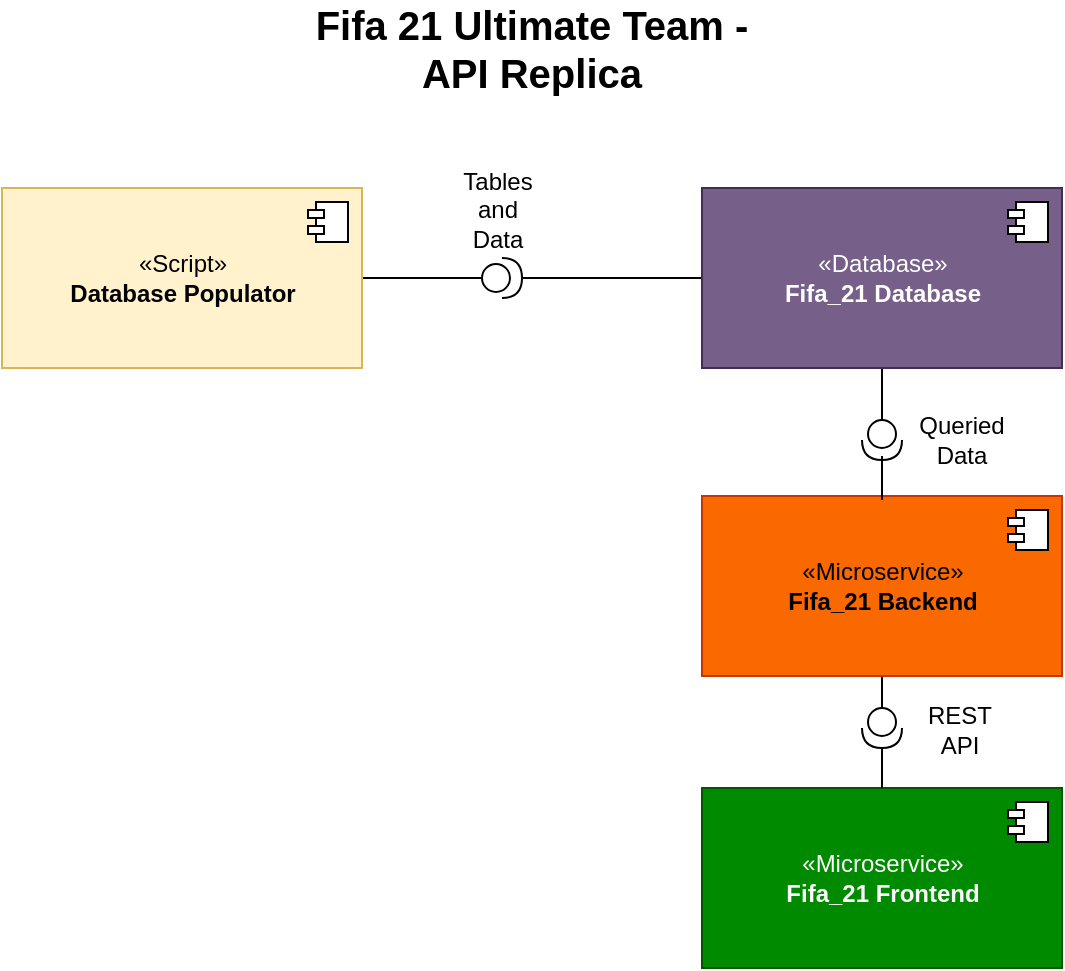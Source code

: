 <mxfile version="13.7.9" type="device" pages="4"><diagram id="gZ46YfrQ8wSoFwD1x0WG" name="ComponentDiagram"><mxGraphModel dx="862" dy="516" grid="1" gridSize="10" guides="1" tooltips="1" connect="1" arrows="1" fold="1" page="1" pageScale="1" pageWidth="850" pageHeight="1100" math="0" shadow="0"><root><mxCell id="0"/><mxCell id="1" parent="0"/><mxCell id="gh-_IacAvVn0GRG2YYd_-10" style="edgeStyle=orthogonalEdgeStyle;rounded=0;orthogonalLoop=1;jettySize=auto;html=1;entryX=0;entryY=0.5;entryDx=0;entryDy=0;entryPerimeter=0;endArrow=none;endFill=0;" parent="1" source="gh-_IacAvVn0GRG2YYd_-1" target="gh-_IacAvVn0GRG2YYd_-3" edge="1"><mxGeometry relative="1" as="geometry"/></mxCell><mxCell id="gh-_IacAvVn0GRG2YYd_-1" value="«Script»&lt;br&gt;&lt;b&gt;Database Populator&lt;/b&gt;" style="html=1;dropTarget=0;fillColor=#fff2cc;strokeColor=#d6b656;" parent="1" vertex="1"><mxGeometry x="140" y="120" width="180" height="90" as="geometry"/></mxCell><mxCell id="gh-_IacAvVn0GRG2YYd_-2" value="" style="shape=module;jettyWidth=8;jettyHeight=4;" parent="gh-_IacAvVn0GRG2YYd_-1" vertex="1"><mxGeometry x="1" width="20" height="20" relative="1" as="geometry"><mxPoint x="-27" y="7" as="offset"/></mxGeometry></mxCell><mxCell id="gh-_IacAvVn0GRG2YYd_-17" style="edgeStyle=orthogonalEdgeStyle;rounded=0;orthogonalLoop=1;jettySize=auto;html=1;endArrow=none;endFill=0;strokeColor=#000000;" parent="1" source="gh-_IacAvVn0GRG2YYd_-3" target="gh-_IacAvVn0GRG2YYd_-15" edge="1"><mxGeometry relative="1" as="geometry"/></mxCell><mxCell id="gh-_IacAvVn0GRG2YYd_-3" value="" style="shape=providedRequiredInterface;html=1;verticalLabelPosition=bottom;" parent="1" vertex="1"><mxGeometry x="380" y="155" width="20" height="20" as="geometry"/></mxCell><mxCell id="gh-_IacAvVn0GRG2YYd_-13" style="edgeStyle=orthogonalEdgeStyle;rounded=0;orthogonalLoop=1;jettySize=auto;html=1;entryX=0;entryY=0.5;entryDx=0;entryDy=0;entryPerimeter=0;endArrow=none;endFill=0;strokeColor=#000000;" parent="1" source="gh-_IacAvVn0GRG2YYd_-5" target="gh-_IacAvVn0GRG2YYd_-12" edge="1"><mxGeometry relative="1" as="geometry"/></mxCell><mxCell id="gh-_IacAvVn0GRG2YYd_-5" value="«Microservice»&lt;br&gt;&lt;b&gt;Fifa_21 Backend&lt;/b&gt;" style="html=1;dropTarget=0;fillColor=#fa6800;strokeColor=#C73500;fontColor=#000000;" parent="1" vertex="1"><mxGeometry x="490" y="274" width="180" height="90" as="geometry"/></mxCell><mxCell id="gh-_IacAvVn0GRG2YYd_-6" value="" style="shape=module;jettyWidth=8;jettyHeight=4;" parent="gh-_IacAvVn0GRG2YYd_-5" vertex="1"><mxGeometry x="1" width="20" height="20" relative="1" as="geometry"><mxPoint x="-27" y="7" as="offset"/></mxGeometry></mxCell><mxCell id="gh-_IacAvVn0GRG2YYd_-7" value="«Microservice»&lt;br&gt;&lt;b&gt;Fifa_21 Frontend&lt;/b&gt;" style="html=1;dropTarget=0;fillColor=#008a00;strokeColor=#005700;fontColor=#ffffff;" parent="1" vertex="1"><mxGeometry x="490" y="420" width="180" height="90" as="geometry"/></mxCell><mxCell id="gh-_IacAvVn0GRG2YYd_-8" value="" style="shape=module;jettyWidth=8;jettyHeight=4;" parent="gh-_IacAvVn0GRG2YYd_-7" vertex="1"><mxGeometry x="1" width="20" height="20" relative="1" as="geometry"><mxPoint x="-27" y="7" as="offset"/></mxGeometry></mxCell><mxCell id="gh-_IacAvVn0GRG2YYd_-14" style="edgeStyle=orthogonalEdgeStyle;rounded=0;orthogonalLoop=1;jettySize=auto;html=1;entryX=0.5;entryY=0;entryDx=0;entryDy=0;endArrow=none;endFill=0;strokeColor=#000000;" parent="1" source="gh-_IacAvVn0GRG2YYd_-12" target="gh-_IacAvVn0GRG2YYd_-7" edge="1"><mxGeometry relative="1" as="geometry"/></mxCell><mxCell id="gh-_IacAvVn0GRG2YYd_-12" value="" style="shape=providedRequiredInterface;html=1;verticalLabelPosition=bottom;rotation=90;" parent="1" vertex="1"><mxGeometry x="570" y="380" width="20" height="20" as="geometry"/></mxCell><mxCell id="gh-_IacAvVn0GRG2YYd_-19" style="edgeStyle=orthogonalEdgeStyle;rounded=0;orthogonalLoop=1;jettySize=auto;html=1;entryX=0;entryY=0.5;entryDx=0;entryDy=0;entryPerimeter=0;endArrow=none;endFill=0;strokeColor=#000000;" parent="1" source="gh-_IacAvVn0GRG2YYd_-15" target="gh-_IacAvVn0GRG2YYd_-18" edge="1"><mxGeometry relative="1" as="geometry"/></mxCell><mxCell id="gh-_IacAvVn0GRG2YYd_-15" value="«Database»&lt;br&gt;&lt;b&gt;Fifa_21 Database&lt;/b&gt;" style="html=1;dropTarget=0;fillColor=#76608a;strokeColor=#432D57;fontColor=#ffffff;" parent="1" vertex="1"><mxGeometry x="490" y="120" width="180" height="90" as="geometry"/></mxCell><mxCell id="gh-_IacAvVn0GRG2YYd_-16" value="" style="shape=module;jettyWidth=8;jettyHeight=4;" parent="gh-_IacAvVn0GRG2YYd_-15" vertex="1"><mxGeometry x="1" width="20" height="20" relative="1" as="geometry"><mxPoint x="-27" y="7" as="offset"/></mxGeometry></mxCell><mxCell id="gh-_IacAvVn0GRG2YYd_-20" style="edgeStyle=orthogonalEdgeStyle;rounded=0;orthogonalLoop=1;jettySize=auto;html=1;endArrow=none;endFill=0;strokeColor=#000000;" parent="1" source="gh-_IacAvVn0GRG2YYd_-18" target="gh-_IacAvVn0GRG2YYd_-5" edge="1"><mxGeometry relative="1" as="geometry"/></mxCell><mxCell id="gh-_IacAvVn0GRG2YYd_-18" value="" style="shape=providedRequiredInterface;html=1;verticalLabelPosition=bottom;rotation=90;" parent="1" vertex="1"><mxGeometry x="570" y="236" width="20" height="20" as="geometry"/></mxCell><mxCell id="gh-_IacAvVn0GRG2YYd_-21" value="Tables and Data" style="text;html=1;strokeColor=none;fillColor=none;align=center;verticalAlign=middle;whiteSpace=wrap;rounded=0;" parent="1" vertex="1"><mxGeometry x="368" y="121" width="40" height="20" as="geometry"/></mxCell><mxCell id="gh-_IacAvVn0GRG2YYd_-22" value="Queried Data" style="text;html=1;strokeColor=none;fillColor=none;align=center;verticalAlign=middle;whiteSpace=wrap;rounded=0;" parent="1" vertex="1"><mxGeometry x="600" y="236" width="40" height="20" as="geometry"/></mxCell><mxCell id="gh-_IacAvVn0GRG2YYd_-23" value="REST API" style="text;html=1;strokeColor=none;fillColor=none;align=center;verticalAlign=middle;whiteSpace=wrap;rounded=0;" parent="1" vertex="1"><mxGeometry x="599" y="381" width="40" height="20" as="geometry"/></mxCell><mxCell id="gh-_IacAvVn0GRG2YYd_-25" value="&lt;b&gt;&lt;font style=&quot;font-size: 20px&quot;&gt;Fifa 21 Ultimate Team - API Replica&lt;/font&gt;&lt;/b&gt;" style="text;html=1;strokeColor=none;fillColor=none;align=center;verticalAlign=middle;whiteSpace=wrap;rounded=0;" parent="1" vertex="1"><mxGeometry x="280" y="40" width="250" height="20" as="geometry"/></mxCell></root></mxGraphModel></diagram><diagram id="Wfvx11mVBhE3CeZm0V8f" name="EntityRelationshipDiagram"><mxGraphModel dx="862" dy="516" grid="1" gridSize="10" guides="1" tooltips="1" connect="1" arrows="1" fold="1" page="1" pageScale="1" pageWidth="850" pageHeight="1100" math="0" shadow="0"><root><mxCell id="ljp7rQpukCMWYO6oJEdd-0"/><mxCell id="ljp7rQpukCMWYO6oJEdd-1" parent="ljp7rQpukCMWYO6oJEdd-0"/><mxCell id="mdoYhWQNtf6eErmmfCTn-2" value="" style="endArrow=none;html=1;" parent="ljp7rQpukCMWYO6oJEdd-1" source="mdoYhWQNtf6eErmmfCTn-5" target="mdoYhWQNtf6eErmmfCTn-29" edge="1"><mxGeometry width="50" height="50" relative="1" as="geometry"><mxPoint x="380" y="290" as="sourcePoint"/><mxPoint x="450" y="260" as="targetPoint"/></mxGeometry></mxCell><mxCell id="mdoYhWQNtf6eErmmfCTn-3" value="1" style="text;html=1;strokeColor=none;fillColor=none;align=center;verticalAlign=middle;whiteSpace=wrap;rounded=0;" parent="ljp7rQpukCMWYO6oJEdd-1" vertex="1"><mxGeometry x="497" y="292" width="40" height="20" as="geometry"/></mxCell><mxCell id="mdoYhWQNtf6eErmmfCTn-4" value="1...*" style="text;html=1;strokeColor=none;fillColor=none;align=center;verticalAlign=middle;whiteSpace=wrap;rounded=0;" parent="ljp7rQpukCMWYO6oJEdd-1" vertex="1"><mxGeometry x="350" y="292" width="40" height="20" as="geometry"/></mxCell><mxCell id="mdoYhWQNtf6eErmmfCTn-5" value="Players" style="shape=table;startSize=30;container=1;collapsible=1;childLayout=tableLayout;fixedRows=1;rowLines=0;fontStyle=1;align=center;resizeLast=1;" parent="ljp7rQpukCMWYO6oJEdd-1" vertex="1"><mxGeometry x="80" y="140" width="270" height="380" as="geometry"><mxRectangle width="60" height="30" as="alternateBounds"/></mxGeometry></mxCell><mxCell id="mdoYhWQNtf6eErmmfCTn-6" value="" style="shape=partialRectangle;collapsible=0;dropTarget=0;pointerEvents=0;fillColor=none;top=0;left=0;bottom=1;right=0;points=[[0,0.5],[1,0.5]];portConstraint=eastwest;" parent="mdoYhWQNtf6eErmmfCTn-5" vertex="1"><mxGeometry y="30" width="270" height="30" as="geometry"/></mxCell><mxCell id="mdoYhWQNtf6eErmmfCTn-7" value="PK" style="shape=partialRectangle;connectable=0;fillColor=none;top=0;left=0;bottom=0;right=0;fontStyle=1;overflow=hidden;" parent="mdoYhWQNtf6eErmmfCTn-6" vertex="1"><mxGeometry width="30" height="30" as="geometry"/></mxCell><mxCell id="mdoYhWQNtf6eErmmfCTn-8" value="player_id : Serial int" style="shape=partialRectangle;connectable=0;fillColor=none;top=0;left=0;bottom=0;right=0;align=left;spacingLeft=6;fontStyle=5;overflow=hidden;" parent="mdoYhWQNtf6eErmmfCTn-6" vertex="1"><mxGeometry x="30" width="240" height="30" as="geometry"/></mxCell><mxCell id="mdoYhWQNtf6eErmmfCTn-9" value="" style="shape=partialRectangle;collapsible=0;dropTarget=0;pointerEvents=0;fillColor=none;top=0;left=0;bottom=0;right=0;points=[[0,0.5],[1,0.5]];portConstraint=eastwest;" parent="mdoYhWQNtf6eErmmfCTn-5" vertex="1"><mxGeometry y="60" width="270" height="30" as="geometry"/></mxCell><mxCell id="mdoYhWQNtf6eErmmfCTn-10" value="" style="shape=partialRectangle;connectable=0;fillColor=none;top=0;left=0;bottom=0;right=0;editable=1;overflow=hidden;" parent="mdoYhWQNtf6eErmmfCTn-9" vertex="1"><mxGeometry width="30" height="30" as="geometry"/></mxCell><mxCell id="mdoYhWQNtf6eErmmfCTn-11" value="common_name : varchar(255) NOT NULL" style="shape=partialRectangle;connectable=0;fillColor=none;top=0;left=0;bottom=0;right=0;align=left;spacingLeft=6;overflow=hidden;" parent="mdoYhWQNtf6eErmmfCTn-9" vertex="1"><mxGeometry x="30" width="240" height="30" as="geometry"/></mxCell><mxCell id="mdoYhWQNtf6eErmmfCTn-12" value="" style="shape=partialRectangle;collapsible=0;dropTarget=0;pointerEvents=0;fillColor=none;top=0;left=0;bottom=0;right=0;points=[[0,0.5],[1,0.5]];portConstraint=eastwest;" parent="mdoYhWQNtf6eErmmfCTn-5" vertex="1"><mxGeometry y="90" width="270" height="30" as="geometry"/></mxCell><mxCell id="mdoYhWQNtf6eErmmfCTn-13" value="" style="shape=partialRectangle;connectable=0;fillColor=none;top=0;left=0;bottom=0;right=0;editable=1;overflow=hidden;" parent="mdoYhWQNtf6eErmmfCTn-12" vertex="1"><mxGeometry width="30" height="30" as="geometry"/></mxCell><mxCell id="mdoYhWQNtf6eErmmfCTn-14" value="first_name : varchar(255) NOT NULL" style="shape=partialRectangle;connectable=0;fillColor=none;top=0;left=0;bottom=0;right=0;align=left;spacingLeft=6;overflow=hidden;" parent="mdoYhWQNtf6eErmmfCTn-12" vertex="1"><mxGeometry x="30" width="240" height="30" as="geometry"/></mxCell><mxCell id="mdoYhWQNtf6eErmmfCTn-15" value="" style="shape=partialRectangle;collapsible=0;dropTarget=0;pointerEvents=0;fillColor=none;top=0;left=0;bottom=0;right=0;points=[[0,0.5],[1,0.5]];portConstraint=eastwest;" parent="mdoYhWQNtf6eErmmfCTn-5" vertex="1"><mxGeometry y="120" width="270" height="30" as="geometry"/></mxCell><mxCell id="mdoYhWQNtf6eErmmfCTn-16" value="" style="shape=partialRectangle;connectable=0;fillColor=none;top=0;left=0;bottom=0;right=0;editable=1;overflow=hidden;" parent="mdoYhWQNtf6eErmmfCTn-15" vertex="1"><mxGeometry width="30" height="30" as="geometry"/></mxCell><mxCell id="mdoYhWQNtf6eErmmfCTn-17" value="last_name: varchar(255)" style="shape=partialRectangle;connectable=0;fillColor=none;top=0;left=0;bottom=0;right=0;align=left;spacingLeft=6;overflow=hidden;" parent="mdoYhWQNtf6eErmmfCTn-15" vertex="1"><mxGeometry x="30" width="240" height="30" as="geometry"/></mxCell><mxCell id="mdoYhWQNtf6eErmmfCTn-19" value="nation: varchar(255) NOT NULL" style="shape=partialRectangle;connectable=0;fillColor=none;top=0;left=0;bottom=0;right=0;align=left;spacingLeft=6;overflow=hidden;fontStyle=0" parent="ljp7rQpukCMWYO6oJEdd-1" vertex="1"><mxGeometry x="110" y="320" width="240" height="30" as="geometry"/></mxCell><mxCell id="mdoYhWQNtf6eErmmfCTn-22" value="position: varchar(255) NOT NULL" style="shape=partialRectangle;connectable=0;fillColor=none;top=0;left=0;bottom=0;right=0;align=left;spacingLeft=6;overflow=hidden;" parent="ljp7rQpukCMWYO6oJEdd-1" vertex="1"><mxGeometry x="110" y="290" width="240" height="30" as="geometry"/></mxCell><mxCell id="mdoYhWQNtf6eErmmfCTn-23" value="age: int" style="shape=partialRectangle;connectable=0;fillColor=none;top=0;left=0;bottom=0;right=0;align=left;spacingLeft=6;overflow=hidden;" parent="ljp7rQpukCMWYO6oJEdd-1" vertex="1"><mxGeometry x="110" y="346" width="240" height="30" as="geometry"/></mxCell><mxCell id="mdoYhWQNtf6eErmmfCTn-24" value="weight: int" style="shape=partialRectangle;connectable=0;fillColor=none;top=0;left=0;bottom=0;right=0;align=left;spacingLeft=6;overflow=hidden;" parent="ljp7rQpukCMWYO6oJEdd-1" vertex="1"><mxGeometry x="110" y="374" width="240" height="30" as="geometry"/></mxCell><mxCell id="mdoYhWQNtf6eErmmfCTn-25" value="height: int" style="shape=partialRectangle;connectable=0;fillColor=none;top=0;left=0;bottom=0;right=0;align=left;spacingLeft=6;overflow=hidden;" parent="ljp7rQpukCMWYO6oJEdd-1" vertex="1"><mxGeometry x="110" y="400" width="240" height="30" as="geometry"/></mxCell><mxCell id="mdoYhWQNtf6eErmmfCTn-26" value="FK" style="shape=partialRectangle;connectable=0;fillColor=none;top=0;left=0;bottom=0;right=0;fontStyle=1;overflow=hidden;" parent="ljp7rQpukCMWYO6oJEdd-1" vertex="1"><mxGeometry x="80" y="428" width="30" height="30" as="geometry"/></mxCell><mxCell id="mdoYhWQNtf6eErmmfCTn-27" value="team_id : Serial int" style="shape=partialRectangle;connectable=0;fillColor=none;top=0;left=0;bottom=0;right=0;align=left;spacingLeft=6;fontStyle=1;overflow=hidden;" parent="ljp7rQpukCMWYO6oJEdd-1" vertex="1"><mxGeometry x="110" y="428" width="190" height="30" as="geometry"/></mxCell><mxCell id="mdoYhWQNtf6eErmmfCTn-28" value="" style="group" parent="ljp7rQpukCMWYO6oJEdd-1" vertex="1" connectable="0"><mxGeometry x="540" y="212" width="220" height="268" as="geometry"/></mxCell><mxCell id="mdoYhWQNtf6eErmmfCTn-29" value="Teams" style="shape=table;startSize=30;container=1;collapsible=1;childLayout=tableLayout;fixedRows=1;rowLines=0;fontStyle=1;align=center;resizeLast=1;" parent="mdoYhWQNtf6eErmmfCTn-28" vertex="1"><mxGeometry width="220" height="268.0" as="geometry"><mxRectangle x="150" y="200" width="60" height="30" as="alternateBounds"/></mxGeometry></mxCell><mxCell id="mdoYhWQNtf6eErmmfCTn-30" value="" style="shape=partialRectangle;collapsible=0;dropTarget=0;pointerEvents=0;fillColor=none;top=0;left=0;bottom=1;right=0;points=[[0,0.5],[1,0.5]];portConstraint=eastwest;" parent="mdoYhWQNtf6eErmmfCTn-29" vertex="1"><mxGeometry y="30" width="220" height="30" as="geometry"/></mxCell><mxCell id="mdoYhWQNtf6eErmmfCTn-31" value="PK" style="shape=partialRectangle;connectable=0;fillColor=none;top=0;left=0;bottom=0;right=0;fontStyle=1;overflow=hidden;" parent="mdoYhWQNtf6eErmmfCTn-30" vertex="1"><mxGeometry width="30" height="30" as="geometry"/></mxCell><mxCell id="mdoYhWQNtf6eErmmfCTn-32" value="team_id : Serial int" style="shape=partialRectangle;connectable=0;fillColor=none;top=0;left=0;bottom=0;right=0;align=left;spacingLeft=6;fontStyle=5;overflow=hidden;" parent="mdoYhWQNtf6eErmmfCTn-30" vertex="1"><mxGeometry x="30" width="190" height="30" as="geometry"/></mxCell><mxCell id="mdoYhWQNtf6eErmmfCTn-33" value="" style="shape=partialRectangle;collapsible=0;dropTarget=0;pointerEvents=0;fillColor=none;top=0;left=0;bottom=0;right=0;points=[[0,0.5],[1,0.5]];portConstraint=eastwest;" parent="mdoYhWQNtf6eErmmfCTn-29" vertex="1"><mxGeometry y="60" width="220" height="30" as="geometry"/></mxCell><mxCell id="mdoYhWQNtf6eErmmfCTn-34" value="" style="shape=partialRectangle;connectable=0;fillColor=none;top=0;left=0;bottom=0;right=0;editable=1;overflow=hidden;" parent="mdoYhWQNtf6eErmmfCTn-33" vertex="1"><mxGeometry width="30" height="30" as="geometry"/></mxCell><mxCell id="mdoYhWQNtf6eErmmfCTn-35" value="name: varchar(255) NOT NULL" style="shape=partialRectangle;connectable=0;fillColor=none;top=0;left=0;bottom=0;right=0;align=left;spacingLeft=6;overflow=hidden;" parent="mdoYhWQNtf6eErmmfCTn-33" vertex="1"><mxGeometry x="30" width="190" height="30" as="geometry"/></mxCell><mxCell id="mdoYhWQNtf6eErmmfCTn-36" value="" style="shape=partialRectangle;collapsible=0;dropTarget=0;pointerEvents=0;fillColor=none;top=0;left=0;bottom=0;right=0;points=[[0,0.5],[1,0.5]];portConstraint=eastwest;" parent="mdoYhWQNtf6eErmmfCTn-29" vertex="1"><mxGeometry y="90" width="220" height="30" as="geometry"/></mxCell><mxCell id="mdoYhWQNtf6eErmmfCTn-37" value="" style="shape=partialRectangle;connectable=0;fillColor=none;top=0;left=0;bottom=0;right=0;editable=1;overflow=hidden;" parent="mdoYhWQNtf6eErmmfCTn-36" vertex="1"><mxGeometry width="30" height="30" as="geometry"/></mxCell><mxCell id="mdoYhWQNtf6eErmmfCTn-38" value="page : int NOT NULL" style="shape=partialRectangle;connectable=0;fillColor=none;top=0;left=0;bottom=0;right=0;align=left;spacingLeft=6;overflow=hidden;" parent="mdoYhWQNtf6eErmmfCTn-36" vertex="1"><mxGeometry x="30" width="190" height="30" as="geometry"/></mxCell><mxCell id="mdoYhWQNtf6eErmmfCTn-39" value="" style="shape=partialRectangle;collapsible=0;dropTarget=0;pointerEvents=0;fillColor=none;top=0;left=0;bottom=0;right=0;points=[[0,0.5],[1,0.5]];portConstraint=eastwest;" parent="mdoYhWQNtf6eErmmfCTn-29" vertex="1"><mxGeometry y="120" width="220" height="30" as="geometry"/></mxCell><mxCell id="mdoYhWQNtf6eErmmfCTn-40" value="" style="shape=partialRectangle;connectable=0;fillColor=none;top=0;left=0;bottom=0;right=0;editable=1;overflow=hidden;" parent="mdoYhWQNtf6eErmmfCTn-39" vertex="1"><mxGeometry width="30" height="30" as="geometry"/></mxCell><mxCell id="mdoYhWQNtf6eErmmfCTn-41" value="totalPages: int NOT NULL" style="shape=partialRectangle;connectable=0;fillColor=none;top=0;left=0;bottom=0;right=0;align=left;spacingLeft=6;overflow=hidden;" parent="mdoYhWQNtf6eErmmfCTn-39" vertex="1"><mxGeometry x="30" width="190" height="30" as="geometry"/></mxCell><mxCell id="mdoYhWQNtf6eErmmfCTn-42" value="items : int NOT NULL" style="shape=partialRectangle;connectable=0;fillColor=none;top=0;left=0;bottom=0;right=0;align=left;spacingLeft=6;overflow=hidden;" parent="mdoYhWQNtf6eErmmfCTn-28" vertex="1"><mxGeometry x="30" y="148.004" width="190" height="39.412" as="geometry"/></mxCell><mxCell id="mdoYhWQNtf6eErmmfCTn-43" value="total_Items : int NOT NULL" style="shape=partialRectangle;connectable=0;fillColor=none;top=0;left=0;bottom=0;right=0;align=left;spacingLeft=6;overflow=hidden;" parent="mdoYhWQNtf6eErmmfCTn-28" vertex="1"><mxGeometry x="30" y="178.003" width="190" height="39.412" as="geometry"/></mxCell><mxCell id="eRxfQIVD9CNo85dDVxnO-1" value="updatedAt : timestamp NOT NULL" style="shape=partialRectangle;connectable=0;fillColor=none;top=0;left=0;bottom=0;right=0;align=left;spacingLeft=6;overflow=hidden;" vertex="1" parent="mdoYhWQNtf6eErmmfCTn-28"><mxGeometry x="30" y="228.583" width="190" height="39.412" as="geometry"/></mxCell><mxCell id="eRxfQIVD9CNo85dDVxnO-0" value="createdAt : timestamp NOT NULL" style="shape=partialRectangle;connectable=0;fillColor=none;top=0;left=0;bottom=0;right=0;align=left;spacingLeft=6;overflow=hidden;" vertex="1" parent="mdoYhWQNtf6eErmmfCTn-28"><mxGeometry x="30" y="203.003" width="190" height="39.412" as="geometry"/></mxCell><mxCell id="mdoYhWQNtf6eErmmfCTn-44" value="&lt;b&gt;&lt;font style=&quot;font-size: 20px&quot;&gt;DATABASE DIAGRAM: Fifa 21 Ultimate Team - API Replica&lt;/font&gt;&lt;/b&gt;" style="text;html=1;strokeColor=none;fillColor=none;align=center;verticalAlign=middle;whiteSpace=wrap;rounded=0;" parent="ljp7rQpukCMWYO6oJEdd-1" vertex="1"><mxGeometry x="280" y="40" width="250" height="20" as="geometry"/></mxCell><mxCell id="eRxfQIVD9CNo85dDVxnO-2" value="updatedAt : timestamp NOT NULL" style="shape=partialRectangle;connectable=0;fillColor=none;top=0;left=0;bottom=0;right=0;align=left;spacingLeft=6;overflow=hidden;" vertex="1" parent="ljp7rQpukCMWYO6oJEdd-1"><mxGeometry x="110" y="480.583" width="190" height="39.412" as="geometry"/></mxCell><mxCell id="eRxfQIVD9CNo85dDVxnO-3" value="createdAt : timestamp NOT NULL" style="shape=partialRectangle;connectable=0;fillColor=none;top=0;left=0;bottom=0;right=0;align=left;spacingLeft=6;overflow=hidden;" vertex="1" parent="ljp7rQpukCMWYO6oJEdd-1"><mxGeometry x="110" y="455.003" width="190" height="39.412" as="geometry"/></mxCell></root></mxGraphModel></diagram><diagram id="g-hxBjd9ekkmNdLA8Icf" name="Wireframe_Players"><mxGraphModel dx="1437" dy="860" grid="1" gridSize="10" guides="1" tooltips="1" connect="1" arrows="1" fold="1" page="1" pageScale="1" pageWidth="850" pageHeight="1100" math="0" shadow="0"><root><mxCell id="VDZ4_LeAXqczjEN3JIRP-0"/><mxCell id="VDZ4_LeAXqczjEN3JIRP-1" parent="VDZ4_LeAXqczjEN3JIRP-0"/><mxCell id="sVO6r1w3CkX4ezfiQ-It-2" value="Players" style="text;html=1;strokeColor=none;fillColor=none;align=center;verticalAlign=middle;whiteSpace=wrap;rounded=0;fontStyle=1;fontSize=30;" parent="VDZ4_LeAXqczjEN3JIRP-1" vertex="1"><mxGeometry x="420" y="40" width="140" height="20" as="geometry"/></mxCell><mxCell id="sVO6r1w3CkX4ezfiQ-It-4" value="&lt;b&gt;Player Name: &lt;/b&gt;&amp;lt;ThePlayerName&amp;gt;&lt;br&gt;&lt;b&gt;Position:&amp;nbsp;&lt;/b&gt;&amp;lt;ThePlayerPosition&amp;gt;" style="html=1;shadow=0;dashed=0;shape=mxgraph.bootstrap.rrect;rSize=5;strokeColor=#DFDFDF;html=1;whiteSpace=wrap;fillColor=#ffffff;fontColor=#000000;verticalAlign=bottom;align=left;spacing=20;fontSize=14;" parent="VDZ4_LeAXqczjEN3JIRP-1" vertex="1"><mxGeometry x="70" y="110" width="270" height="260" as="geometry"/></mxCell><mxCell id="sVO6r1w3CkX4ezfiQ-It-5" value="Image placeholder" style="html=1;shadow=0;dashed=0;shape=mxgraph.bootstrap.topButton;rSize=5;perimeter=none;whiteSpace=wrap;fillColor=#868E96;strokeColor=#DFDFDF;fontColor=#DEE2E6;resizeWidth=1;fontSize=18;" parent="sVO6r1w3CkX4ezfiQ-It-4" vertex="1"><mxGeometry width="270" height="180" relative="1" as="geometry"/></mxCell><mxCell id="sVO6r1w3CkX4ezfiQ-It-6" value="&lt;b&gt;Player Name: &lt;/b&gt;&amp;lt;ThePlayerName&amp;gt;&lt;br&gt;&lt;b&gt;Position:&amp;nbsp;&lt;/b&gt;&amp;lt;ThePlayerPosition&amp;gt;" style="html=1;shadow=0;dashed=0;shape=mxgraph.bootstrap.rrect;rSize=5;strokeColor=#DFDFDF;html=1;whiteSpace=wrap;fillColor=#ffffff;fontColor=#000000;verticalAlign=bottom;align=left;spacing=20;fontSize=14;" parent="VDZ4_LeAXqczjEN3JIRP-1" vertex="1"><mxGeometry x="370" y="110" width="270" height="260" as="geometry"/></mxCell><mxCell id="sVO6r1w3CkX4ezfiQ-It-7" value="Image placeholder" style="html=1;shadow=0;dashed=0;shape=mxgraph.bootstrap.topButton;rSize=5;perimeter=none;whiteSpace=wrap;fillColor=#868E96;strokeColor=#DFDFDF;fontColor=#DEE2E6;resizeWidth=1;fontSize=18;" parent="sVO6r1w3CkX4ezfiQ-It-6" vertex="1"><mxGeometry width="270" height="180" relative="1" as="geometry"/></mxCell><mxCell id="sVO6r1w3CkX4ezfiQ-It-8" value="&lt;b&gt;Player Name: &lt;/b&gt;&amp;lt;ThePlayerName&amp;gt;&lt;br&gt;&lt;b&gt;Position:&amp;nbsp;&lt;/b&gt;&amp;lt;ThePlayerPosition&amp;gt;" style="html=1;shadow=0;dashed=0;shape=mxgraph.bootstrap.rrect;rSize=5;strokeColor=#DFDFDF;html=1;whiteSpace=wrap;fillColor=#ffffff;fontColor=#000000;verticalAlign=bottom;align=left;spacing=20;fontSize=14;" parent="VDZ4_LeAXqczjEN3JIRP-1" vertex="1"><mxGeometry x="660" y="110" width="270" height="260" as="geometry"/></mxCell><mxCell id="sVO6r1w3CkX4ezfiQ-It-9" value="Image placeholder" style="html=1;shadow=0;dashed=0;shape=mxgraph.bootstrap.topButton;rSize=5;perimeter=none;whiteSpace=wrap;fillColor=#868E96;strokeColor=#DFDFDF;fontColor=#DEE2E6;resizeWidth=1;fontSize=18;" parent="sVO6r1w3CkX4ezfiQ-It-8" vertex="1"><mxGeometry width="270" height="180" relative="1" as="geometry"/></mxCell><mxCell id="sVO6r1w3CkX4ezfiQ-It-10" value="&lt;b&gt;Player Name: &lt;/b&gt;&amp;lt;ThePlayerName&amp;gt;&lt;br&gt;&lt;b&gt;Position:&amp;nbsp;&lt;/b&gt;&amp;lt;ThePlayerPosition&amp;gt;" style="html=1;shadow=0;dashed=0;shape=mxgraph.bootstrap.rrect;rSize=5;strokeColor=#DFDFDF;html=1;whiteSpace=wrap;fillColor=#ffffff;fontColor=#000000;verticalAlign=bottom;align=left;spacing=20;fontSize=14;" parent="VDZ4_LeAXqczjEN3JIRP-1" vertex="1"><mxGeometry x="75" y="690" width="270" height="260" as="geometry"/></mxCell><mxCell id="sVO6r1w3CkX4ezfiQ-It-11" value="Image placeholder" style="html=1;shadow=0;dashed=0;shape=mxgraph.bootstrap.topButton;rSize=5;perimeter=none;whiteSpace=wrap;fillColor=#868E96;strokeColor=#DFDFDF;fontColor=#DEE2E6;resizeWidth=1;fontSize=18;" parent="sVO6r1w3CkX4ezfiQ-It-10" vertex="1"><mxGeometry width="270" height="180" relative="1" as="geometry"/></mxCell><mxCell id="sVO6r1w3CkX4ezfiQ-It-12" value="&lt;b&gt;Player Name: &lt;/b&gt;&amp;lt;ThePlayerName&amp;gt;&lt;br&gt;&lt;b&gt;Position:&amp;nbsp;&lt;/b&gt;&amp;lt;ThePlayerPosition&amp;gt;" style="html=1;shadow=0;dashed=0;shape=mxgraph.bootstrap.rrect;rSize=5;strokeColor=#DFDFDF;html=1;whiteSpace=wrap;fillColor=#ffffff;fontColor=#000000;verticalAlign=bottom;align=left;spacing=20;fontSize=14;" parent="VDZ4_LeAXqczjEN3JIRP-1" vertex="1"><mxGeometry x="375" y="690" width="270" height="260" as="geometry"/></mxCell><mxCell id="sVO6r1w3CkX4ezfiQ-It-13" value="Image placeholder" style="html=1;shadow=0;dashed=0;shape=mxgraph.bootstrap.topButton;rSize=5;perimeter=none;whiteSpace=wrap;fillColor=#868E96;strokeColor=#DFDFDF;fontColor=#DEE2E6;resizeWidth=1;fontSize=18;" parent="sVO6r1w3CkX4ezfiQ-It-12" vertex="1"><mxGeometry width="270" height="180" relative="1" as="geometry"/></mxCell><mxCell id="sVO6r1w3CkX4ezfiQ-It-14" value="&lt;b&gt;Player Name: &lt;/b&gt;&amp;lt;ThePlayerName&amp;gt;&lt;br&gt;&lt;b&gt;Position:&amp;nbsp;&lt;/b&gt;&amp;lt;ThePlayerPosition&amp;gt;" style="html=1;shadow=0;dashed=0;shape=mxgraph.bootstrap.rrect;rSize=5;strokeColor=#DFDFDF;html=1;whiteSpace=wrap;fillColor=#ffffff;fontColor=#000000;verticalAlign=bottom;align=left;spacing=20;fontSize=14;" parent="VDZ4_LeAXqczjEN3JIRP-1" vertex="1"><mxGeometry x="665" y="690" width="270" height="260" as="geometry"/></mxCell><mxCell id="sVO6r1w3CkX4ezfiQ-It-15" value="Image placeholder" style="html=1;shadow=0;dashed=0;shape=mxgraph.bootstrap.topButton;rSize=5;perimeter=none;whiteSpace=wrap;fillColor=#868E96;strokeColor=#DFDFDF;fontColor=#DEE2E6;resizeWidth=1;fontSize=18;" parent="sVO6r1w3CkX4ezfiQ-It-14" vertex="1"><mxGeometry width="270" height="180" relative="1" as="geometry"/></mxCell><mxCell id="sVO6r1w3CkX4ezfiQ-It-16" value="&lt;b&gt;Player Name: &lt;/b&gt;&amp;lt;ThePlayerName&amp;gt;&lt;br&gt;&lt;b&gt;Position:&amp;nbsp;&lt;/b&gt;&amp;lt;ThePlayerPosition&amp;gt;" style="html=1;shadow=0;dashed=0;shape=mxgraph.bootstrap.rrect;rSize=5;strokeColor=#DFDFDF;html=1;whiteSpace=wrap;fillColor=#ffffff;fontColor=#000000;verticalAlign=bottom;align=left;spacing=20;fontSize=14;" parent="VDZ4_LeAXqczjEN3JIRP-1" vertex="1"><mxGeometry x="75" y="400" width="270" height="260" as="geometry"/></mxCell><mxCell id="sVO6r1w3CkX4ezfiQ-It-17" value="Image placeholder" style="html=1;shadow=0;dashed=0;shape=mxgraph.bootstrap.topButton;rSize=5;perimeter=none;whiteSpace=wrap;fillColor=#868E96;strokeColor=#DFDFDF;fontColor=#DEE2E6;resizeWidth=1;fontSize=18;" parent="sVO6r1w3CkX4ezfiQ-It-16" vertex="1"><mxGeometry width="270" height="180" relative="1" as="geometry"/></mxCell><mxCell id="sVO6r1w3CkX4ezfiQ-It-18" value="&lt;b&gt;Player Name: &lt;/b&gt;&amp;lt;ThePlayerName&amp;gt;&lt;br&gt;&lt;b&gt;Position:&amp;nbsp;&lt;/b&gt;&amp;lt;ThePlayerPosition&amp;gt;" style="html=1;shadow=0;dashed=0;shape=mxgraph.bootstrap.rrect;rSize=5;strokeColor=#DFDFDF;html=1;whiteSpace=wrap;fillColor=#ffffff;fontColor=#000000;verticalAlign=bottom;align=left;spacing=20;fontSize=14;" parent="VDZ4_LeAXqczjEN3JIRP-1" vertex="1"><mxGeometry x="375" y="400" width="270" height="260" as="geometry"/></mxCell><mxCell id="sVO6r1w3CkX4ezfiQ-It-19" value="Image placeholder" style="html=1;shadow=0;dashed=0;shape=mxgraph.bootstrap.topButton;rSize=5;perimeter=none;whiteSpace=wrap;fillColor=#868E96;strokeColor=#DFDFDF;fontColor=#DEE2E6;resizeWidth=1;fontSize=18;" parent="sVO6r1w3CkX4ezfiQ-It-18" vertex="1"><mxGeometry width="270" height="180" relative="1" as="geometry"/></mxCell><mxCell id="sVO6r1w3CkX4ezfiQ-It-20" value="&lt;b&gt;Player Name: &lt;/b&gt;&amp;lt;ThePlayerName&amp;gt;&lt;br&gt;&lt;b&gt;Position:&amp;nbsp;&lt;/b&gt;&amp;lt;ThePlayerPosition&amp;gt;" style="html=1;shadow=0;dashed=0;shape=mxgraph.bootstrap.rrect;rSize=5;strokeColor=#DFDFDF;html=1;whiteSpace=wrap;fillColor=#ffffff;fontColor=#000000;verticalAlign=bottom;align=left;spacing=20;fontSize=14;" parent="VDZ4_LeAXqczjEN3JIRP-1" vertex="1"><mxGeometry x="665" y="400" width="270" height="260" as="geometry"/></mxCell><mxCell id="sVO6r1w3CkX4ezfiQ-It-21" value="Image placeholder" style="html=1;shadow=0;dashed=0;shape=mxgraph.bootstrap.topButton;rSize=5;perimeter=none;whiteSpace=wrap;fillColor=#868E96;strokeColor=#DFDFDF;fontColor=#DEE2E6;resizeWidth=1;fontSize=18;" parent="sVO6r1w3CkX4ezfiQ-It-20" vertex="1"><mxGeometry width="270" height="180" relative="1" as="geometry"/></mxCell><mxCell id="sVO6r1w3CkX4ezfiQ-It-27" value="" style="group" parent="VDZ4_LeAXqczjEN3JIRP-1" vertex="1" connectable="0"><mxGeometry x="80" y="980" width="160" height="40" as="geometry"/></mxCell><mxCell id="sVO6r1w3CkX4ezfiQ-It-23" value="1" style="whiteSpace=wrap;html=1;aspect=fixed;fontSize=30;" parent="sVO6r1w3CkX4ezfiQ-It-27" vertex="1"><mxGeometry width="40" height="40" as="geometry"/></mxCell><mxCell id="sVO6r1w3CkX4ezfiQ-It-24" value="2" style="whiteSpace=wrap;html=1;aspect=fixed;fontSize=30;" parent="sVO6r1w3CkX4ezfiQ-It-27" vertex="1"><mxGeometry x="40" width="40" height="40" as="geometry"/></mxCell><mxCell id="sVO6r1w3CkX4ezfiQ-It-25" value="..." style="whiteSpace=wrap;html=1;aspect=fixed;fontSize=30;" parent="sVO6r1w3CkX4ezfiQ-It-27" vertex="1"><mxGeometry x="80" width="40" height="40" as="geometry"/></mxCell><mxCell id="sVO6r1w3CkX4ezfiQ-It-26" value="N" style="whiteSpace=wrap;html=1;aspect=fixed;fontSize=30;" parent="sVO6r1w3CkX4ezfiQ-It-27" vertex="1"><mxGeometry x="120" width="40" height="40" as="geometry"/></mxCell></root></mxGraphModel></diagram><diagram id="_CFX6OikYzaA9pytQgQF" name="Wireframe_Teams"><mxGraphModel dx="1231" dy="737" grid="1" gridSize="10" guides="1" tooltips="1" connect="1" arrows="1" fold="1" page="1" pageScale="1" pageWidth="850" pageHeight="1100" math="0" shadow="0"><root><mxCell id="vYpYVuKkCl0bn7kC5Xyf-0"/><mxCell id="vYpYVuKkCl0bn7kC5Xyf-1" parent="vYpYVuKkCl0bn7kC5Xyf-0"/><mxCell id="drehEHb6PidjJCLdH15x-0" value="Teams" style="text;html=1;strokeColor=none;fillColor=none;align=center;verticalAlign=middle;whiteSpace=wrap;rounded=0;fontStyle=1;fontSize=30;" parent="vYpYVuKkCl0bn7kC5Xyf-1" vertex="1"><mxGeometry x="420" y="40" width="140" height="20" as="geometry"/></mxCell><mxCell id="drehEHb6PidjJCLdH15x-1" value="&lt;b&gt;Team Name: &lt;/b&gt;&amp;lt;TheTeamName&amp;gt;" style="html=1;shadow=0;dashed=0;shape=mxgraph.bootstrap.rrect;rSize=5;strokeColor=#DFDFDF;html=1;whiteSpace=wrap;fillColor=#ffffff;fontColor=#000000;verticalAlign=bottom;align=left;spacing=20;fontSize=14;" parent="vYpYVuKkCl0bn7kC5Xyf-1" vertex="1"><mxGeometry x="70" y="157" width="270" height="260" as="geometry"/></mxCell><mxCell id="drehEHb6PidjJCLdH15x-2" value="Image placeholder" style="html=1;shadow=0;dashed=0;shape=mxgraph.bootstrap.topButton;rSize=5;perimeter=none;whiteSpace=wrap;fillColor=#868E96;strokeColor=#DFDFDF;fontColor=#DEE2E6;resizeWidth=1;fontSize=18;" parent="drehEHb6PidjJCLdH15x-1" vertex="1"><mxGeometry width="270" height="180" relative="1" as="geometry"/></mxCell><mxCell id="drehEHb6PidjJCLdH15x-3" value="&lt;b&gt;Player Name: &lt;/b&gt;&amp;lt;ThePlayerName&amp;gt;&lt;br&gt;&lt;b&gt;Position:&amp;nbsp;&lt;/b&gt;&amp;lt;ThePlayerPosition&amp;gt;" style="html=1;shadow=0;dashed=0;shape=mxgraph.bootstrap.rrect;rSize=5;strokeColor=#DFDFDF;html=1;whiteSpace=wrap;fillColor=#ffffff;fontColor=#000000;verticalAlign=bottom;align=left;spacing=20;fontSize=14;" parent="vYpYVuKkCl0bn7kC5Xyf-1" vertex="1"><mxGeometry x="360" y="157" width="275" height="260" as="geometry"/></mxCell><mxCell id="drehEHb6PidjJCLdH15x-26" value="&lt;b&gt;Team Name: &lt;/b&gt;&amp;lt;TheTeamName&amp;gt;" style="html=1;shadow=0;dashed=0;shape=mxgraph.bootstrap.rrect;rSize=5;strokeColor=#DFDFDF;html=1;whiteSpace=wrap;fillColor=#ffffff;fontColor=#000000;verticalAlign=bottom;align=left;spacing=20;fontSize=14;" parent="drehEHb6PidjJCLdH15x-3" vertex="1"><mxGeometry x="5" width="270" height="260" as="geometry"/></mxCell><mxCell id="drehEHb6PidjJCLdH15x-27" value="Image placeholder" style="html=1;shadow=0;dashed=0;shape=mxgraph.bootstrap.topButton;rSize=5;perimeter=none;whiteSpace=wrap;fillColor=#868E96;strokeColor=#DFDFDF;fontColor=#DEE2E6;resizeWidth=1;fontSize=18;" parent="drehEHb6PidjJCLdH15x-26" vertex="1"><mxGeometry width="270" height="180" relative="1" as="geometry"/></mxCell><mxCell id="drehEHb6PidjJCLdH15x-19" value="" style="group" parent="vYpYVuKkCl0bn7kC5Xyf-1" vertex="1" connectable="0"><mxGeometry x="80" y="1027" width="160" height="40" as="geometry"/></mxCell><mxCell id="drehEHb6PidjJCLdH15x-20" value="1" style="whiteSpace=wrap;html=1;aspect=fixed;fontSize=30;" parent="drehEHb6PidjJCLdH15x-19" vertex="1"><mxGeometry width="40" height="40" as="geometry"/></mxCell><mxCell id="drehEHb6PidjJCLdH15x-21" value="2" style="whiteSpace=wrap;html=1;aspect=fixed;fontSize=30;" parent="drehEHb6PidjJCLdH15x-19" vertex="1"><mxGeometry x="40" width="40" height="40" as="geometry"/></mxCell><mxCell id="drehEHb6PidjJCLdH15x-22" value="..." style="whiteSpace=wrap;html=1;aspect=fixed;fontSize=30;" parent="drehEHb6PidjJCLdH15x-19" vertex="1"><mxGeometry x="80" width="40" height="40" as="geometry"/></mxCell><mxCell id="drehEHb6PidjJCLdH15x-24" value="&lt;b&gt;Team Name: &lt;/b&gt;&amp;lt;TheTeamName&amp;gt;" style="html=1;shadow=0;dashed=0;shape=mxgraph.bootstrap.rrect;rSize=5;strokeColor=#DFDFDF;html=1;whiteSpace=wrap;fillColor=#ffffff;fontColor=#000000;verticalAlign=bottom;align=left;spacing=20;fontSize=14;" parent="vYpYVuKkCl0bn7kC5Xyf-1" vertex="1"><mxGeometry x="665" y="157" width="270" height="260" as="geometry"/></mxCell><mxCell id="drehEHb6PidjJCLdH15x-25" value="Image placeholder" style="html=1;shadow=0;dashed=0;shape=mxgraph.bootstrap.topButton;rSize=5;perimeter=none;whiteSpace=wrap;fillColor=#868E96;strokeColor=#DFDFDF;fontColor=#DEE2E6;resizeWidth=1;fontSize=18;" parent="drehEHb6PidjJCLdH15x-24" vertex="1"><mxGeometry width="270" height="180" relative="1" as="geometry"/></mxCell><mxCell id="drehEHb6PidjJCLdH15x-28" value="&lt;b&gt;Team Name: &lt;/b&gt;&amp;lt;TheTeamName&amp;gt;" style="html=1;shadow=0;dashed=0;shape=mxgraph.bootstrap.rrect;rSize=5;strokeColor=#DFDFDF;html=1;whiteSpace=wrap;fillColor=#ffffff;fontColor=#000000;verticalAlign=bottom;align=left;spacing=20;fontSize=14;" parent="vYpYVuKkCl0bn7kC5Xyf-1" vertex="1"><mxGeometry x="70" y="457" width="270" height="260" as="geometry"/></mxCell><mxCell id="drehEHb6PidjJCLdH15x-29" value="Image placeholder" style="html=1;shadow=0;dashed=0;shape=mxgraph.bootstrap.topButton;rSize=5;perimeter=none;whiteSpace=wrap;fillColor=#868E96;strokeColor=#DFDFDF;fontColor=#DEE2E6;resizeWidth=1;fontSize=18;" parent="drehEHb6PidjJCLdH15x-28" vertex="1"><mxGeometry width="270" height="180" relative="1" as="geometry"/></mxCell><mxCell id="drehEHb6PidjJCLdH15x-30" value="&lt;b&gt;Player Name: &lt;/b&gt;&amp;lt;ThePlayerName&amp;gt;&lt;br&gt;&lt;b&gt;Position:&amp;nbsp;&lt;/b&gt;&amp;lt;ThePlayerPosition&amp;gt;" style="html=1;shadow=0;dashed=0;shape=mxgraph.bootstrap.rrect;rSize=5;strokeColor=#DFDFDF;html=1;whiteSpace=wrap;fillColor=#ffffff;fontColor=#000000;verticalAlign=bottom;align=left;spacing=20;fontSize=14;" parent="vYpYVuKkCl0bn7kC5Xyf-1" vertex="1"><mxGeometry x="360" y="457" width="275" height="260" as="geometry"/></mxCell><mxCell id="drehEHb6PidjJCLdH15x-31" value="&lt;b&gt;Team Name: &lt;/b&gt;&amp;lt;TheTeamName&amp;gt;" style="html=1;shadow=0;dashed=0;shape=mxgraph.bootstrap.rrect;rSize=5;strokeColor=#DFDFDF;html=1;whiteSpace=wrap;fillColor=#ffffff;fontColor=#000000;verticalAlign=bottom;align=left;spacing=20;fontSize=14;" parent="drehEHb6PidjJCLdH15x-30" vertex="1"><mxGeometry x="5" width="270" height="260" as="geometry"/></mxCell><mxCell id="drehEHb6PidjJCLdH15x-32" value="Image placeholder" style="html=1;shadow=0;dashed=0;shape=mxgraph.bootstrap.topButton;rSize=5;perimeter=none;whiteSpace=wrap;fillColor=#868E96;strokeColor=#DFDFDF;fontColor=#DEE2E6;resizeWidth=1;fontSize=18;" parent="drehEHb6PidjJCLdH15x-31" vertex="1"><mxGeometry width="270" height="180" relative="1" as="geometry"/></mxCell><mxCell id="drehEHb6PidjJCLdH15x-33" value="&lt;b&gt;Team Name: &lt;/b&gt;&amp;lt;TheTeamName&amp;gt;" style="html=1;shadow=0;dashed=0;shape=mxgraph.bootstrap.rrect;rSize=5;strokeColor=#DFDFDF;html=1;whiteSpace=wrap;fillColor=#ffffff;fontColor=#000000;verticalAlign=bottom;align=left;spacing=20;fontSize=14;" parent="vYpYVuKkCl0bn7kC5Xyf-1" vertex="1"><mxGeometry x="665" y="457" width="270" height="260" as="geometry"/></mxCell><mxCell id="drehEHb6PidjJCLdH15x-34" value="Image placeholder" style="html=1;shadow=0;dashed=0;shape=mxgraph.bootstrap.topButton;rSize=5;perimeter=none;whiteSpace=wrap;fillColor=#868E96;strokeColor=#DFDFDF;fontColor=#DEE2E6;resizeWidth=1;fontSize=18;" parent="drehEHb6PidjJCLdH15x-33" vertex="1"><mxGeometry width="270" height="180" relative="1" as="geometry"/></mxCell><mxCell id="drehEHb6PidjJCLdH15x-35" value="&lt;b&gt;Team Name: &lt;/b&gt;&amp;lt;TheTeamName&amp;gt;" style="html=1;shadow=0;dashed=0;shape=mxgraph.bootstrap.rrect;rSize=5;strokeColor=#DFDFDF;html=1;whiteSpace=wrap;fillColor=#ffffff;fontColor=#000000;verticalAlign=bottom;align=left;spacing=20;fontSize=14;" parent="vYpYVuKkCl0bn7kC5Xyf-1" vertex="1"><mxGeometry x="70" y="757" width="270" height="260" as="geometry"/></mxCell><mxCell id="drehEHb6PidjJCLdH15x-36" value="Image placeholder" style="html=1;shadow=0;dashed=0;shape=mxgraph.bootstrap.topButton;rSize=5;perimeter=none;whiteSpace=wrap;fillColor=#868E96;strokeColor=#DFDFDF;fontColor=#DEE2E6;resizeWidth=1;fontSize=18;" parent="drehEHb6PidjJCLdH15x-35" vertex="1"><mxGeometry width="270" height="180" relative="1" as="geometry"/></mxCell><mxCell id="drehEHb6PidjJCLdH15x-37" value="&lt;b&gt;Player Name: &lt;/b&gt;&amp;lt;ThePlayerName&amp;gt;&lt;br&gt;&lt;b&gt;Position:&amp;nbsp;&lt;/b&gt;&amp;lt;ThePlayerPosition&amp;gt;" style="html=1;shadow=0;dashed=0;shape=mxgraph.bootstrap.rrect;rSize=5;strokeColor=#DFDFDF;html=1;whiteSpace=wrap;fillColor=#ffffff;fontColor=#000000;verticalAlign=bottom;align=left;spacing=20;fontSize=14;" parent="vYpYVuKkCl0bn7kC5Xyf-1" vertex="1"><mxGeometry x="360" y="757" width="275" height="260" as="geometry"/></mxCell><mxCell id="drehEHb6PidjJCLdH15x-38" value="&lt;b&gt;Team Name: &lt;/b&gt;&amp;lt;TheTeamName&amp;gt;" style="html=1;shadow=0;dashed=0;shape=mxgraph.bootstrap.rrect;rSize=5;strokeColor=#DFDFDF;html=1;whiteSpace=wrap;fillColor=#ffffff;fontColor=#000000;verticalAlign=bottom;align=left;spacing=20;fontSize=14;" parent="drehEHb6PidjJCLdH15x-37" vertex="1"><mxGeometry x="5" width="270" height="260" as="geometry"/></mxCell><mxCell id="drehEHb6PidjJCLdH15x-39" value="Image placeholder" style="html=1;shadow=0;dashed=0;shape=mxgraph.bootstrap.topButton;rSize=5;perimeter=none;whiteSpace=wrap;fillColor=#868E96;strokeColor=#DFDFDF;fontColor=#DEE2E6;resizeWidth=1;fontSize=18;" parent="drehEHb6PidjJCLdH15x-38" vertex="1"><mxGeometry width="270" height="180" relative="1" as="geometry"/></mxCell><mxCell id="drehEHb6PidjJCLdH15x-40" value="&lt;b&gt;Team Name: &lt;/b&gt;&amp;lt;TheTeamName&amp;gt;" style="html=1;shadow=0;dashed=0;shape=mxgraph.bootstrap.rrect;rSize=5;strokeColor=#DFDFDF;html=1;whiteSpace=wrap;fillColor=#ffffff;fontColor=#000000;verticalAlign=bottom;align=left;spacing=20;fontSize=14;" parent="vYpYVuKkCl0bn7kC5Xyf-1" vertex="1"><mxGeometry x="665" y="757" width="270" height="260" as="geometry"/></mxCell><mxCell id="drehEHb6PidjJCLdH15x-41" value="Image placeholder" style="html=1;shadow=0;dashed=0;shape=mxgraph.bootstrap.topButton;rSize=5;perimeter=none;whiteSpace=wrap;fillColor=#868E96;strokeColor=#DFDFDF;fontColor=#DEE2E6;resizeWidth=1;fontSize=18;" parent="drehEHb6PidjJCLdH15x-40" vertex="1"><mxGeometry width="270" height="180" relative="1" as="geometry"/></mxCell><mxCell id="8Y0GxXA_AFzB_qBmTFNC-0" value="" style="rounded=0;whiteSpace=wrap;html=1;" vertex="1" parent="vYpYVuKkCl0bn7kC5Xyf-1"><mxGeometry x="70" y="80" width="860" height="60" as="geometry"/></mxCell><mxCell id="8Y0GxXA_AFzB_qBmTFNC-1" value="Search Team" style="rounded=0;whiteSpace=wrap;html=1;" vertex="1" parent="vYpYVuKkCl0bn7kC5Xyf-1"><mxGeometry x="100" y="90" width="100" height="40" as="geometry"/></mxCell><mxCell id="8Y0GxXA_AFzB_qBmTFNC-2" value="&lt;font color=&quot;#bababa&quot;&gt;Real Madrid&lt;/font&gt;" style="rounded=0;whiteSpace=wrap;html=1;" vertex="1" parent="vYpYVuKkCl0bn7kC5Xyf-1"><mxGeometry x="240" y="90" width="660" height="40" as="geometry"/></mxCell></root></mxGraphModel></diagram></mxfile>